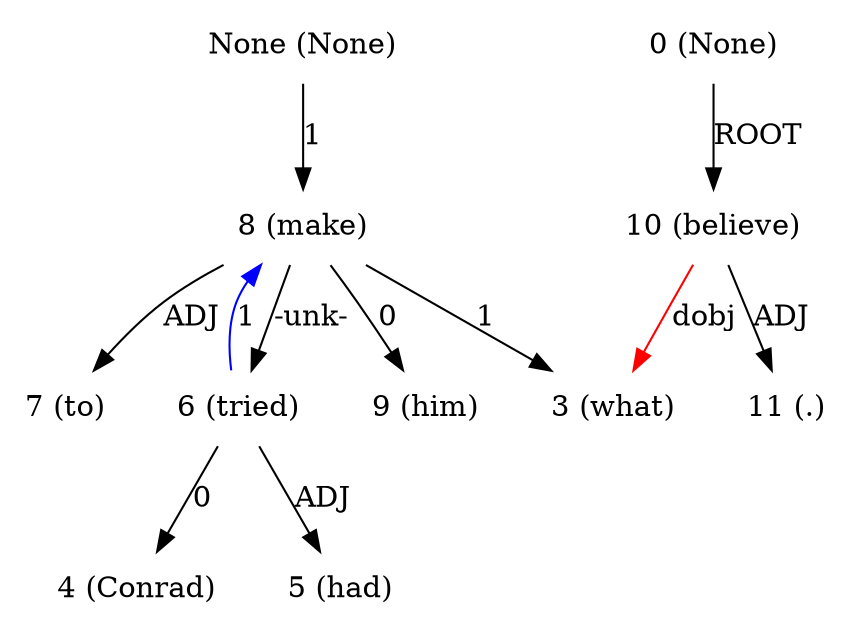 digraph G{
edge [dir=forward]
node [shape=plaintext]

None [label="None (None)"]
None -> 8 [label="1"]
0 [label="0 (None)"]
0 -> 10 [label="ROOT"]
3 [label="3 (what)"]
10 -> 3 [label="dobj", color="red"]
4 [label="4 (Conrad)"]
5 [label="5 (had)"]
6 [label="6 (tried)"]
6 -> 8 [label="1", color="blue"]
6 -> 4 [label="0"]
6 -> 5 [label="ADJ"]
7 [label="7 (to)"]
8 [label="8 (make)"]
8 -> 3 [label="1"]
8 -> 6 [label="-unk-"]
8 -> 7 [label="ADJ"]
8 -> 9 [label="0"]
9 [label="9 (him)"]
10 [label="10 (believe)"]
10 -> 11 [label="ADJ"]
11 [label="11 (.)"]
}

